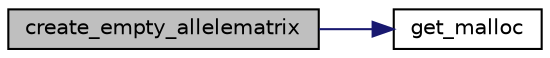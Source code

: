 digraph "create_empty_allelematrix"
{
 // LATEX_PDF_SIZE
  edge [fontname="Helvetica",fontsize="10",labelfontname="Helvetica",labelfontsize="10"];
  node [fontname="Helvetica",fontsize="10",shape=record];
  rankdir="LR";
  Node1 [label="create_empty_allelematrix",height=0.2,width=0.4,color="black", fillcolor="grey75", style="filled", fontcolor="black",tooltip="Creator for an empty AlleleMatrix object of a given size."];
  Node1 -> Node2 [color="midnightblue",fontsize="10",style="solid",fontname="Helvetica"];
  Node2 [label="get_malloc",height=0.2,width=0.4,color="black", fillcolor="white", style="filled",URL="$group__supporters.html#ga08d9e7703e6779d2122baa4309fca0ab",tooltip="Replace calls to malloc direct with this function, which errors and exits with status 2 if memory all..."];
}
